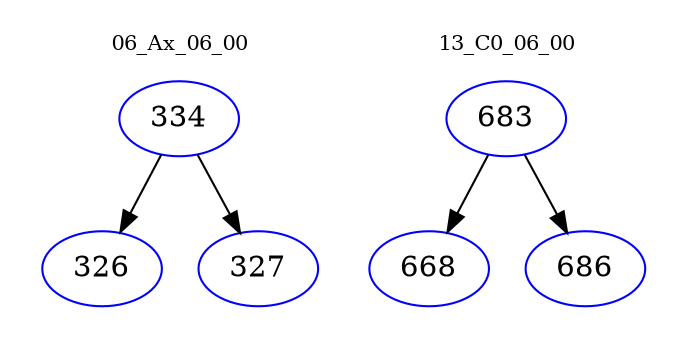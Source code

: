 digraph{
subgraph cluster_0 {
color = white
label = "06_Ax_06_00";
fontsize=10;
T0_334 [label="334", color="blue"]
T0_334 -> T0_326 [color="black"]
T0_326 [label="326", color="blue"]
T0_334 -> T0_327 [color="black"]
T0_327 [label="327", color="blue"]
}
subgraph cluster_1 {
color = white
label = "13_C0_06_00";
fontsize=10;
T1_683 [label="683", color="blue"]
T1_683 -> T1_668 [color="black"]
T1_668 [label="668", color="blue"]
T1_683 -> T1_686 [color="black"]
T1_686 [label="686", color="blue"]
}
}
